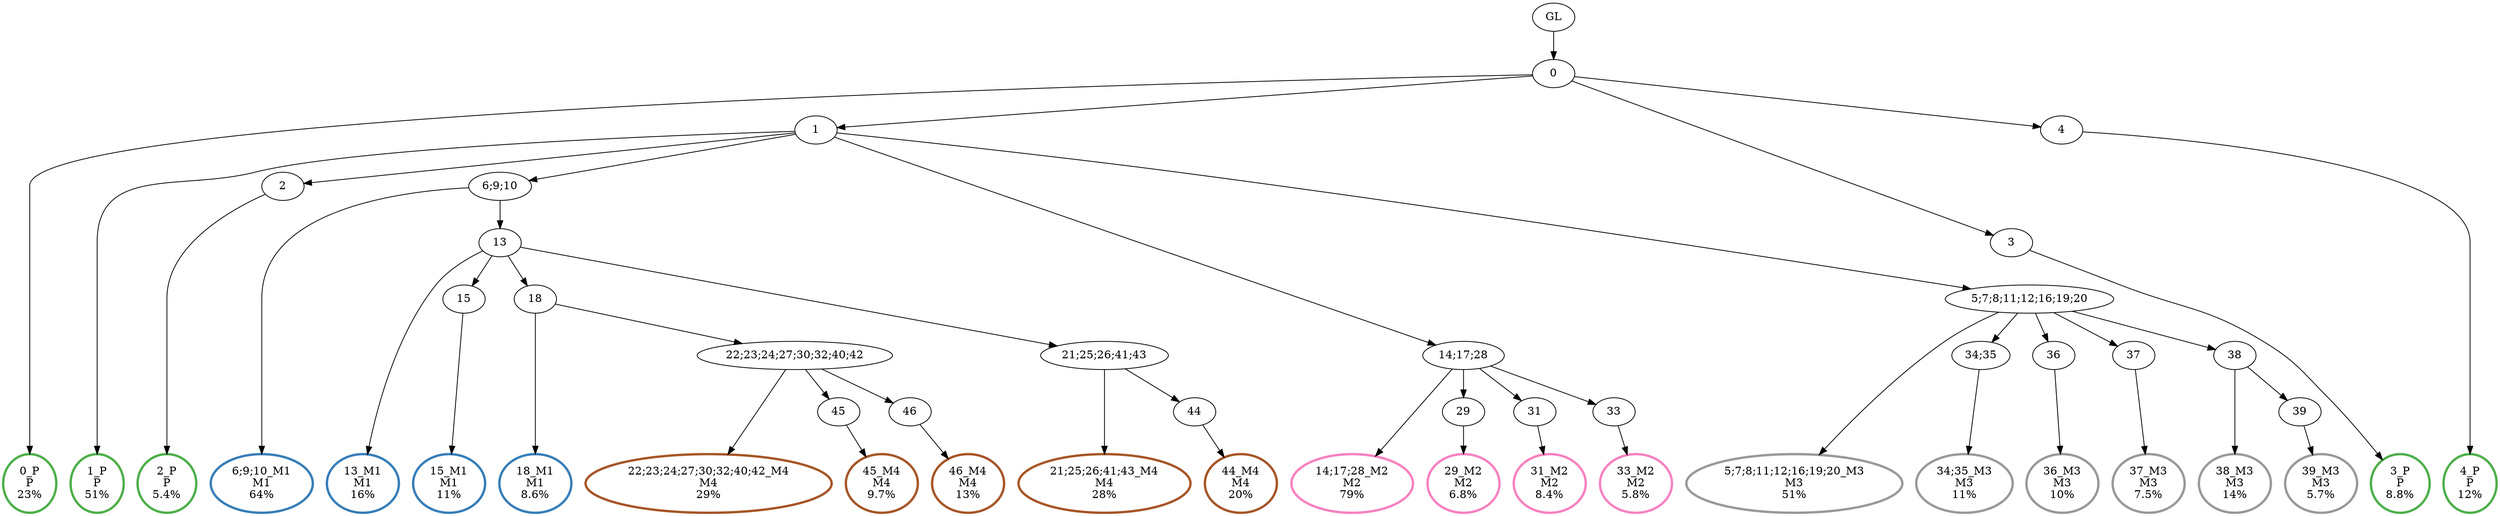digraph T {
	{
		rank=same
		46 [penwidth=3,colorscheme=set19,color=3,label="0_P\nP\n23%"]
		44 [penwidth=3,colorscheme=set19,color=3,label="1_P\nP\n51%"]
		42 [penwidth=3,colorscheme=set19,color=3,label="2_P\nP\n5.4%"]
		40 [penwidth=3,colorscheme=set19,color=3,label="3_P\nP\n8.8%"]
		38 [penwidth=3,colorscheme=set19,color=3,label="4_P\nP\n12%"]
		36 [penwidth=3,colorscheme=set19,color=2,label="6;9;10_M1\nM1\n64%"]
		34 [penwidth=3,colorscheme=set19,color=2,label="13_M1\nM1\n16%"]
		32 [penwidth=3,colorscheme=set19,color=2,label="15_M1\nM1\n11%"]
		30 [penwidth=3,colorscheme=set19,color=2,label="18_M1\nM1\n8.6%"]
		28 [penwidth=3,colorscheme=set19,color=8,label="14;17;28_M2\nM2\n79%"]
		26 [penwidth=3,colorscheme=set19,color=8,label="29_M2\nM2\n6.8%"]
		24 [penwidth=3,colorscheme=set19,color=8,label="31_M2\nM2\n8.4%"]
		22 [penwidth=3,colorscheme=set19,color=8,label="33_M2\nM2\n5.8%"]
		20 [penwidth=3,colorscheme=set19,color=9,label="5;7;8;11;12;16;19;20_M3\nM3\n51%"]
		18 [penwidth=3,colorscheme=set19,color=9,label="34;35_M3\nM3\n11%"]
		16 [penwidth=3,colorscheme=set19,color=9,label="36_M3\nM3\n10%"]
		14 [penwidth=3,colorscheme=set19,color=9,label="37_M3\nM3\n7.5%"]
		12 [penwidth=3,colorscheme=set19,color=9,label="38_M3\nM3\n14%"]
		10 [penwidth=3,colorscheme=set19,color=9,label="39_M3\nM3\n5.7%"]
		8 [penwidth=3,colorscheme=set19,color=7,label="22;23;24;27;30;32;40;42_M4\nM4\n29%"]
		6 [penwidth=3,colorscheme=set19,color=7,label="45_M4\nM4\n9.7%"]
		4 [penwidth=3,colorscheme=set19,color=7,label="46_M4\nM4\n13%"]
		2 [penwidth=3,colorscheme=set19,color=7,label="21;25;26;41;43_M4\nM4\n28%"]
		0 [penwidth=3,colorscheme=set19,color=7,label="44_M4\nM4\n20%"]
	}
	48 [label="GL"]
	47 [label="0"]
	45 [label="1"]
	43 [label="2"]
	41 [label="3"]
	39 [label="4"]
	37 [label="6;9;10"]
	35 [label="13"]
	33 [label="15"]
	31 [label="18"]
	29 [label="14;17;28"]
	27 [label="29"]
	25 [label="31"]
	23 [label="33"]
	21 [label="5;7;8;11;12;16;19;20"]
	19 [label="34;35"]
	17 [label="36"]
	15 [label="37"]
	13 [label="38"]
	11 [label="39"]
	9 [label="22;23;24;27;30;32;40;42"]
	7 [label="45"]
	5 [label="46"]
	3 [label="21;25;26;41;43"]
	1 [label="44"]
	48 -> 47
	47 -> 46
	47 -> 45
	47 -> 41
	47 -> 39
	45 -> 44
	45 -> 43
	45 -> 37
	45 -> 29
	45 -> 21
	43 -> 42
	41 -> 40
	39 -> 38
	37 -> 36
	37 -> 35
	35 -> 34
	35 -> 33
	35 -> 31
	35 -> 3
	33 -> 32
	31 -> 30
	31 -> 9
	29 -> 28
	29 -> 27
	29 -> 25
	29 -> 23
	27 -> 26
	25 -> 24
	23 -> 22
	21 -> 20
	21 -> 19
	21 -> 17
	21 -> 15
	21 -> 13
	19 -> 18
	17 -> 16
	15 -> 14
	13 -> 12
	13 -> 11
	11 -> 10
	9 -> 8
	9 -> 7
	9 -> 5
	7 -> 6
	5 -> 4
	3 -> 2
	3 -> 1
	1 -> 0
}

